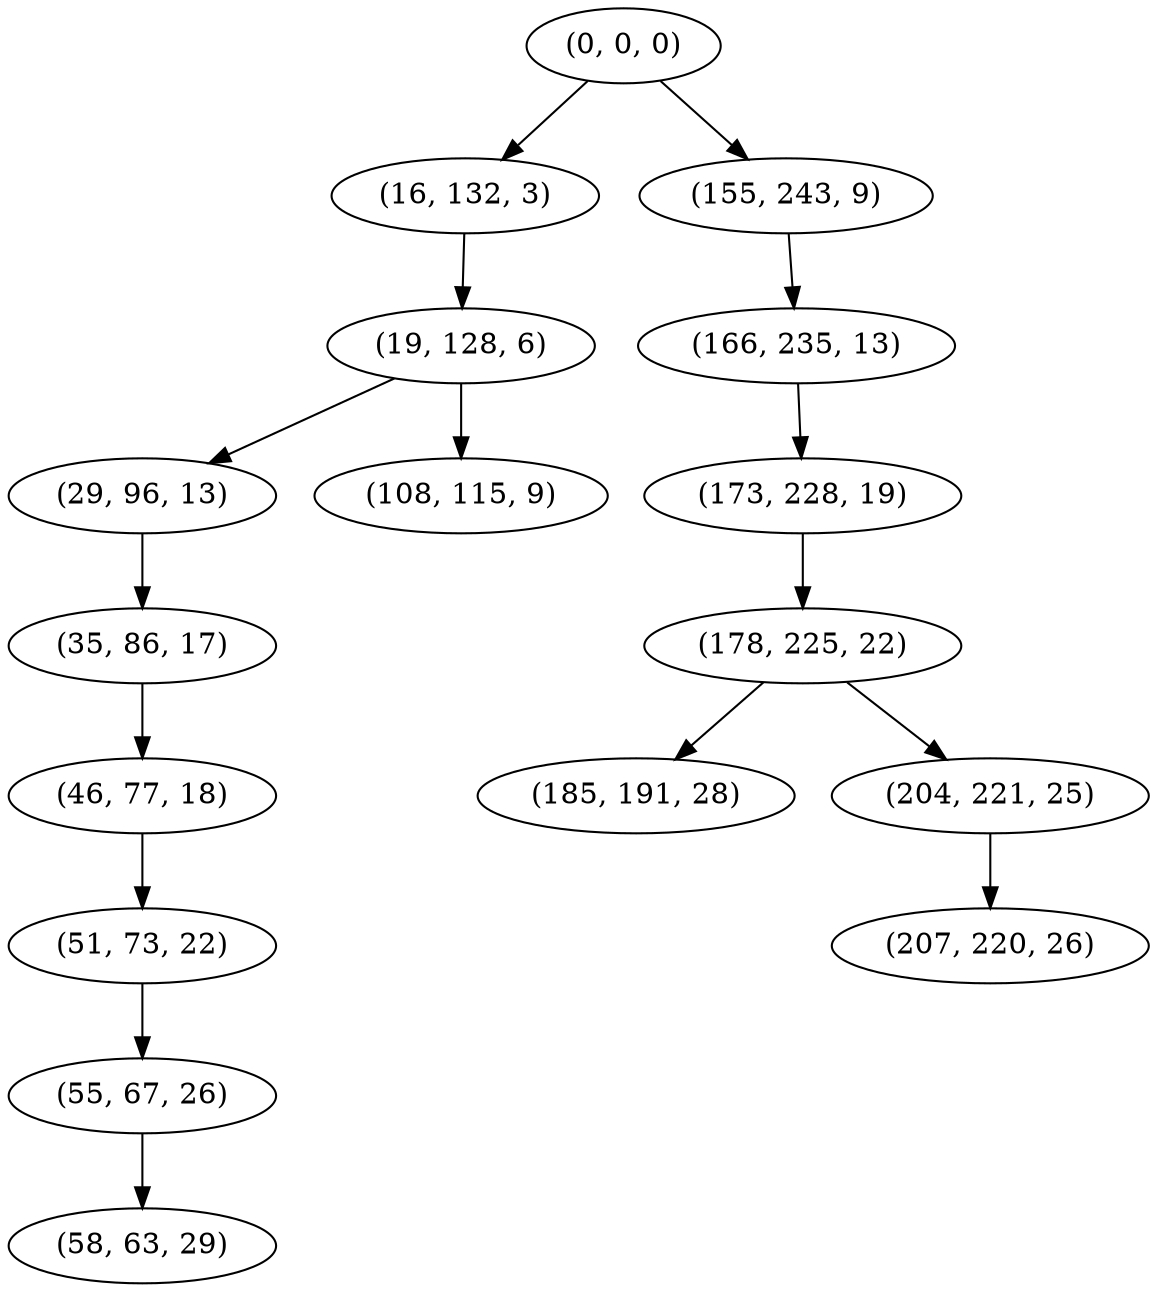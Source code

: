 digraph tree {
    "(0, 0, 0)";
    "(16, 132, 3)";
    "(19, 128, 6)";
    "(29, 96, 13)";
    "(35, 86, 17)";
    "(46, 77, 18)";
    "(51, 73, 22)";
    "(55, 67, 26)";
    "(58, 63, 29)";
    "(108, 115, 9)";
    "(155, 243, 9)";
    "(166, 235, 13)";
    "(173, 228, 19)";
    "(178, 225, 22)";
    "(185, 191, 28)";
    "(204, 221, 25)";
    "(207, 220, 26)";
    "(0, 0, 0)" -> "(16, 132, 3)";
    "(0, 0, 0)" -> "(155, 243, 9)";
    "(16, 132, 3)" -> "(19, 128, 6)";
    "(19, 128, 6)" -> "(29, 96, 13)";
    "(19, 128, 6)" -> "(108, 115, 9)";
    "(29, 96, 13)" -> "(35, 86, 17)";
    "(35, 86, 17)" -> "(46, 77, 18)";
    "(46, 77, 18)" -> "(51, 73, 22)";
    "(51, 73, 22)" -> "(55, 67, 26)";
    "(55, 67, 26)" -> "(58, 63, 29)";
    "(155, 243, 9)" -> "(166, 235, 13)";
    "(166, 235, 13)" -> "(173, 228, 19)";
    "(173, 228, 19)" -> "(178, 225, 22)";
    "(178, 225, 22)" -> "(185, 191, 28)";
    "(178, 225, 22)" -> "(204, 221, 25)";
    "(204, 221, 25)" -> "(207, 220, 26)";
}
